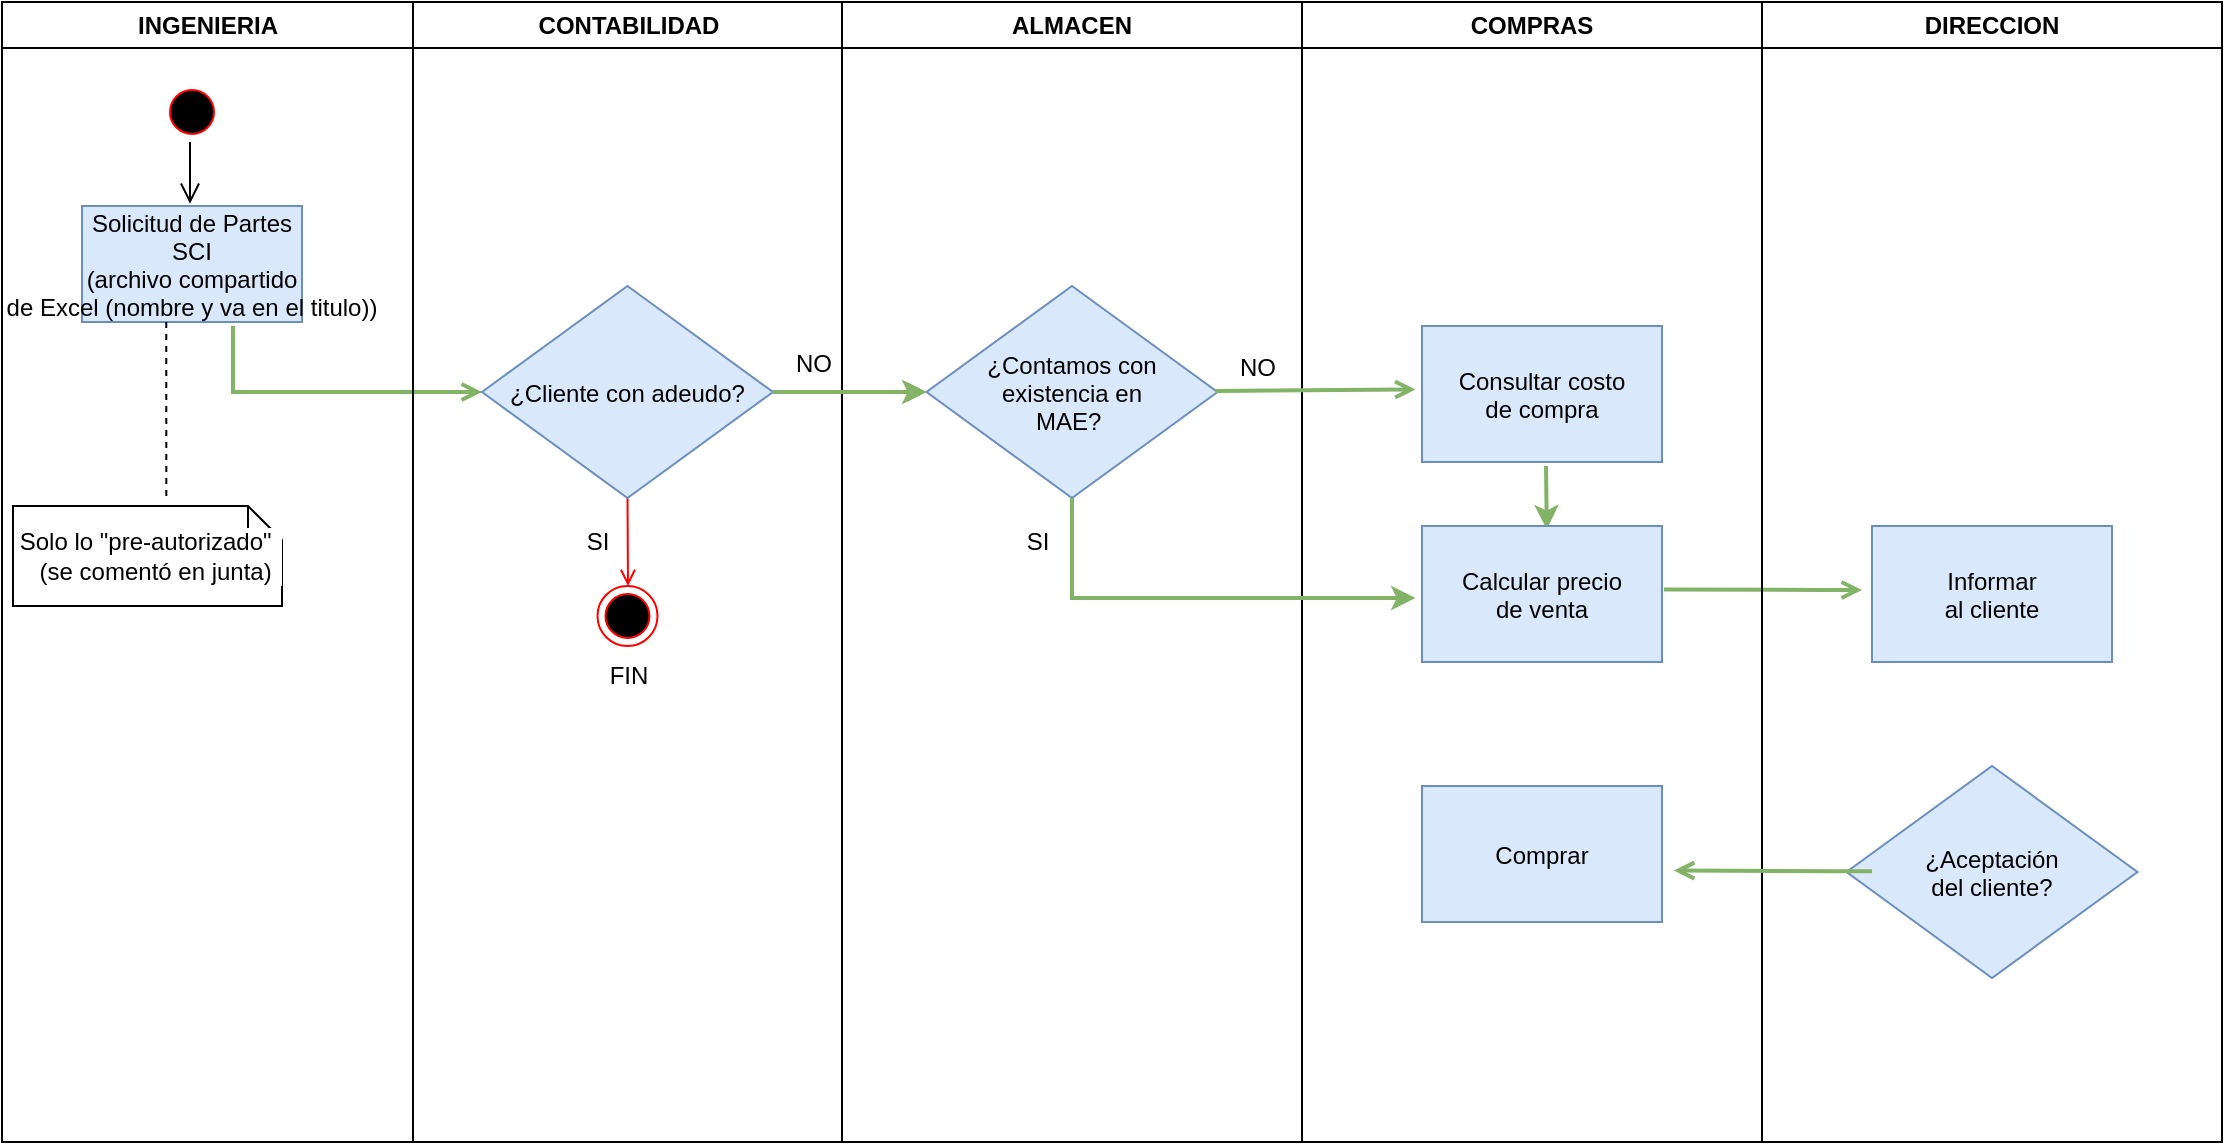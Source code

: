 <mxfile version="20.7.4" type="github">
  <diagram name="Page-1" id="e7e014a7-5840-1c2e-5031-d8a46d1fe8dd">
    <mxGraphModel dx="1269" dy="824" grid="1" gridSize="10" guides="1" tooltips="1" connect="1" arrows="1" fold="1" page="1" pageScale="1" pageWidth="1169" pageHeight="826" background="none" math="0" shadow="0">
      <root>
        <mxCell id="0" />
        <mxCell id="1" parent="0" />
        <mxCell id="2" value="INGENIERIA" style="swimlane;whiteSpace=wrap" parent="1" vertex="1">
          <mxGeometry x="10" y="128" width="205.5" height="570" as="geometry" />
        </mxCell>
        <mxCell id="5" value="" style="ellipse;shape=startState;fillColor=#000000;strokeColor=#ff0000;" parent="2" vertex="1">
          <mxGeometry x="80" y="40" width="30" height="30" as="geometry" />
        </mxCell>
        <mxCell id="6" value="" style="edgeStyle=elbowEdgeStyle;elbow=horizontal;verticalAlign=bottom;endArrow=open;endSize=8;endFill=1;rounded=0;entryX=0.49;entryY=-0.02;entryDx=0;entryDy=0;entryPerimeter=0;" parent="2" source="5" target="7" edge="1">
          <mxGeometry x="100" y="40" as="geometry">
            <mxPoint x="115" y="110" as="targetPoint" />
          </mxGeometry>
        </mxCell>
        <mxCell id="7" value="Solicitud de Partes&#xa;SCI&#xa;(archivo compartido&#xa;de Excel (nombre y va en el titulo))" style="fillColor=#dae8fc;strokeColor=#6c8ebf;" parent="2" vertex="1">
          <mxGeometry x="40" y="102" width="110" height="58" as="geometry" />
        </mxCell>
        <mxCell id="9" value="" style="endArrow=open;endFill=1;rounded=0;edgeStyle=orthogonalEdgeStyle;entryX=0;entryY=0.5;entryDx=0;entryDy=0;fillColor=#d5e8d4;strokeColor=#82b366;strokeWidth=2;" parent="2" target="21" edge="1">
          <mxGeometry x="1" y="-30" relative="1" as="geometry">
            <mxPoint x="115.5" y="162" as="sourcePoint" />
            <mxPoint x="240" y="195" as="targetPoint" />
            <Array as="points">
              <mxPoint x="116" y="195" />
            </Array>
            <mxPoint x="30" y="30" as="offset" />
          </mxGeometry>
        </mxCell>
        <mxCell id="XVA_VInoDTC9KtE7WLV4-41" value="Solo lo &quot;pre-autorizado&quot;    (se comentó en junta)" style="shape=note;whiteSpace=wrap;size=17;labelBackgroundColor=default;" parent="2" vertex="1">
          <mxGeometry x="5.5" y="252" width="134.5" height="50" as="geometry" />
        </mxCell>
        <mxCell id="XVA_VInoDTC9KtE7WLV4-42" value="" style="endArrow=none;endFill=0;rounded=0;dashed=1;entryX=0.57;entryY=-0.04;entryDx=0;entryDy=0;entryPerimeter=0;exitX=0.383;exitY=1;exitDx=0;exitDy=0;exitPerimeter=0;" parent="2" target="XVA_VInoDTC9KtE7WLV4-41" edge="1" source="7">
          <mxGeometry relative="1" as="geometry">
            <mxPoint x="90" y="160" as="sourcePoint" />
            <mxPoint x="75.5" y="232" as="targetPoint" />
          </mxGeometry>
        </mxCell>
        <mxCell id="3" value="CONTABILIDAD" style="swimlane;whiteSpace=wrap" parent="1" vertex="1">
          <mxGeometry x="215.5" y="128" width="214.5" height="570" as="geometry" />
        </mxCell>
        <mxCell id="19" value="" style="endArrow=open;strokeColor=#FF0000;endFill=1;rounded=0;exitX=0.5;exitY=1;exitDx=0;exitDy=0;" parent="3" source="21" edge="1">
          <mxGeometry x="-0.381" y="-22" relative="1" as="geometry">
            <mxPoint x="104.5" y="242" as="sourcePoint" />
            <mxPoint x="107.5" y="292" as="targetPoint" />
            <mxPoint as="offset" />
          </mxGeometry>
        </mxCell>
        <mxCell id="21" value="&#xa;¿Cliente con adeudo?&#xa;" style="rhombus;fillColor=#dae8fc;strokeColor=#6c8ebf;fontStyle=0" parent="3" vertex="1">
          <mxGeometry x="34.5" y="142" width="145.5" height="106" as="geometry" />
        </mxCell>
        <mxCell id="XVA_VInoDTC9KtE7WLV4-43" value="SI" style="text;html=1;strokeColor=none;fillColor=none;align=center;verticalAlign=middle;whiteSpace=wrap;rounded=0;labelBackgroundColor=default;" parent="3" vertex="1">
          <mxGeometry x="74.5" y="255" width="35.5" height="30" as="geometry" />
        </mxCell>
        <mxCell id="XVA_VInoDTC9KtE7WLV4-44" style="edgeStyle=none;rounded=0;orthogonalLoop=1;jettySize=auto;html=1;exitX=0;exitY=0;exitDx=0;exitDy=0;" parent="3" source="XVA_VInoDTC9KtE7WLV4-43" target="XVA_VInoDTC9KtE7WLV4-43" edge="1">
          <mxGeometry relative="1" as="geometry" />
        </mxCell>
        <mxCell id="XVA_VInoDTC9KtE7WLV4-45" value="" style="ellipse;shape=endState;fillColor=#000000;strokeColor=#ff0000" parent="3" vertex="1">
          <mxGeometry x="92.25" y="292" width="30" height="30" as="geometry" />
        </mxCell>
        <mxCell id="XVA_VInoDTC9KtE7WLV4-46" value="NO" style="text;html=1;strokeColor=none;fillColor=none;align=center;verticalAlign=middle;whiteSpace=wrap;rounded=0;labelBackgroundColor=default;" parent="3" vertex="1">
          <mxGeometry x="180" y="170" width="40" height="22" as="geometry" />
        </mxCell>
        <mxCell id="XVA_VInoDTC9KtE7WLV4-52" value="FIN" style="text;html=1;align=center;verticalAlign=middle;resizable=0;points=[];autosize=1;strokeColor=none;fillColor=none;" parent="3" vertex="1">
          <mxGeometry x="87.25" y="322" width="40" height="30" as="geometry" />
        </mxCell>
        <mxCell id="4" value="ALMACEN" style="swimlane;whiteSpace=wrap" parent="1" vertex="1">
          <mxGeometry x="430" y="128" width="230" height="570" as="geometry" />
        </mxCell>
        <mxCell id="XVA_VInoDTC9KtE7WLV4-48" value="¿Contamos con &#xa;existencia en&#xa;MAE? " style="rhombus;fillColor=#dae8fc;strokeColor=#6c8ebf;" parent="4" vertex="1">
          <mxGeometry x="42.25" y="142" width="145.5" height="106" as="geometry" />
        </mxCell>
        <mxCell id="XVA_VInoDTC9KtE7WLV4-50" value="SI" style="text;html=1;strokeColor=none;fillColor=none;align=center;verticalAlign=middle;whiteSpace=wrap;rounded=0;labelBackgroundColor=default;" parent="4" vertex="1">
          <mxGeometry x="80" y="255" width="35.5" height="30" as="geometry" />
        </mxCell>
        <mxCell id="yytBmUqTXYSyMEymjY1x-31" value="NO" style="text;html=1;strokeColor=none;fillColor=none;align=center;verticalAlign=middle;whiteSpace=wrap;rounded=0;labelBackgroundColor=default;" vertex="1" parent="4">
          <mxGeometry x="187.75" y="172" width="40" height="22" as="geometry" />
        </mxCell>
        <mxCell id="XVA_VInoDTC9KtE7WLV4-47" value="" style="endArrow=open;endFill=1;rounded=0;exitX=1;exitY=0.5;exitDx=0;exitDy=0;entryX=0;entryY=0.5;entryDx=0;entryDy=0;fillColor=#d5e8d4;strokeColor=#82b366;strokeWidth=2;" parent="1" source="21" target="XVA_VInoDTC9KtE7WLV4-48" edge="1">
          <mxGeometry x="1" y="-30" relative="1" as="geometry">
            <mxPoint x="470" y="323" as="sourcePoint" />
            <mxPoint x="530" y="323" as="targetPoint" />
            <mxPoint x="30" y="30" as="offset" />
          </mxGeometry>
        </mxCell>
        <mxCell id="yytBmUqTXYSyMEymjY1x-21" value="COMPRAS" style="swimlane;whiteSpace=wrap" vertex="1" parent="1">
          <mxGeometry x="660" y="128" width="230" height="570" as="geometry" />
        </mxCell>
        <mxCell id="yytBmUqTXYSyMEymjY1x-23" value="" style="endArrow=open;strokeColor=#82b366;endFill=1;rounded=0;exitX=1.008;exitY=0.466;exitDx=0;exitDy=0;exitPerimeter=0;fillColor=#d5e8d4;strokeWidth=2;" edge="1" parent="yytBmUqTXYSyMEymjY1x-21" source="yytBmUqTXYSyMEymjY1x-35">
          <mxGeometry x="1" y="-30" relative="1" as="geometry">
            <mxPoint x="177.75" y="194.5" as="sourcePoint" />
            <mxPoint x="280" y="294" as="targetPoint" />
            <mxPoint x="30" y="30" as="offset" />
            <Array as="points">
              <mxPoint x="260" y="294" />
            </Array>
          </mxGeometry>
        </mxCell>
        <mxCell id="yytBmUqTXYSyMEymjY1x-29" value="Consultar costo &#xa;de compra" style="fillColor=#dae8fc;strokeColor=#6c8ebf;" vertex="1" parent="yytBmUqTXYSyMEymjY1x-21">
          <mxGeometry x="60" y="162" width="120" height="68" as="geometry" />
        </mxCell>
        <mxCell id="yytBmUqTXYSyMEymjY1x-32" value="Comprar" style="fillColor=#dae8fc;strokeColor=#6c8ebf;" vertex="1" parent="yytBmUqTXYSyMEymjY1x-21">
          <mxGeometry x="60" y="392" width="120" height="68" as="geometry" />
        </mxCell>
        <mxCell id="yytBmUqTXYSyMEymjY1x-50" value="" style="edgeStyle=orthogonalEdgeStyle;rounded=0;orthogonalLoop=1;jettySize=auto;html=1;strokeWidth=2;entryX=0.52;entryY=0.025;entryDx=0;entryDy=0;entryPerimeter=0;fillColor=#d5e8d4;strokeColor=#82b366;" edge="1" parent="yytBmUqTXYSyMEymjY1x-21" target="yytBmUqTXYSyMEymjY1x-35">
          <mxGeometry relative="1" as="geometry">
            <mxPoint x="122" y="232" as="sourcePoint" />
          </mxGeometry>
        </mxCell>
        <mxCell id="yytBmUqTXYSyMEymjY1x-35" value="Calcular precio &#xa;de venta" style="fillColor=#dae8fc;strokeColor=#6c8ebf;" vertex="1" parent="yytBmUqTXYSyMEymjY1x-21">
          <mxGeometry x="60" y="262" width="120" height="68" as="geometry" />
        </mxCell>
        <mxCell id="yytBmUqTXYSyMEymjY1x-25" value="DIRECCION" style="swimlane;whiteSpace=wrap" vertex="1" parent="1">
          <mxGeometry x="890" y="128" width="230" height="570" as="geometry" />
        </mxCell>
        <mxCell id="yytBmUqTXYSyMEymjY1x-26" value="¿Aceptación &#xa;del cliente?" style="rhombus;fillColor=#dae8fc;strokeColor=#6c8ebf;" vertex="1" parent="yytBmUqTXYSyMEymjY1x-25">
          <mxGeometry x="42.25" y="382" width="145.5" height="106" as="geometry" />
        </mxCell>
        <mxCell id="yytBmUqTXYSyMEymjY1x-43" value="Informar &#xa;al cliente" style="fillColor=#dae8fc;strokeColor=#6c8ebf;" vertex="1" parent="yytBmUqTXYSyMEymjY1x-25">
          <mxGeometry x="55" y="262" width="120" height="68" as="geometry" />
        </mxCell>
        <mxCell id="yytBmUqTXYSyMEymjY1x-51" value="" style="endArrow=open;strokeColor=#82b366;endFill=1;rounded=0;exitX=1.008;exitY=0.466;exitDx=0;exitDy=0;exitPerimeter=0;fillColor=#d5e8d4;strokeWidth=2;" edge="1" parent="yytBmUqTXYSyMEymjY1x-25">
          <mxGeometry x="1" y="-30" relative="1" as="geometry">
            <mxPoint x="55" y="434.6" as="sourcePoint" />
            <mxPoint x="-44.04" y="434.288" as="targetPoint" />
            <mxPoint x="30" y="30" as="offset" />
            <Array as="points">
              <mxPoint x="35" y="434.6" />
            </Array>
          </mxGeometry>
        </mxCell>
        <mxCell id="yytBmUqTXYSyMEymjY1x-30" value="" style="edgeStyle=orthogonalEdgeStyle;rounded=0;orthogonalLoop=1;jettySize=auto;html=1;strokeWidth=2;fillColor=#d5e8d4;strokeColor=#82b366;" edge="1" parent="1" source="21" target="XVA_VInoDTC9KtE7WLV4-48">
          <mxGeometry relative="1" as="geometry" />
        </mxCell>
        <mxCell id="XVA_VInoDTC9KtE7WLV4-49" value="" style="endArrow=open;strokeColor=#82b366;endFill=1;rounded=0;fillColor=#d5e8d4;strokeWidth=2;entryX=-0.027;entryY=0.466;entryDx=0;entryDy=0;entryPerimeter=0;" parent="1" edge="1" target="yytBmUqTXYSyMEymjY1x-29" source="XVA_VInoDTC9KtE7WLV4-48">
          <mxGeometry x="1" y="-30" relative="1" as="geometry">
            <mxPoint x="607.75" y="322.5" as="sourcePoint" />
            <mxPoint x="710" y="323" as="targetPoint" />
            <mxPoint x="30" y="30" as="offset" />
          </mxGeometry>
        </mxCell>
        <mxCell id="yytBmUqTXYSyMEymjY1x-42" value="" style="edgeStyle=none;orthogonalLoop=1;jettySize=auto;html=1;rounded=0;strokeWidth=2;fillColor=#d5e8d4;strokeColor=#82b366;entryX=-0.027;entryY=0.529;entryDx=0;entryDy=0;exitX=0.5;exitY=1;exitDx=0;exitDy=0;entryPerimeter=0;" edge="1" parent="1" source="XVA_VInoDTC9KtE7WLV4-48" target="yytBmUqTXYSyMEymjY1x-35">
          <mxGeometry width="100" relative="1" as="geometry">
            <mxPoint x="790" y="500" as="sourcePoint" />
            <mxPoint x="545" y="530" as="targetPoint" />
            <Array as="points">
              <mxPoint x="545" y="426" />
            </Array>
          </mxGeometry>
        </mxCell>
      </root>
    </mxGraphModel>
  </diagram>
</mxfile>

